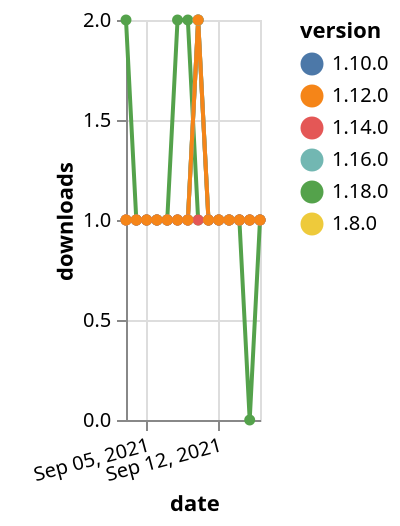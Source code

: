 {"$schema": "https://vega.github.io/schema/vega-lite/v5.json", "description": "A simple bar chart with embedded data.", "data": {"values": [{"date": "2021-09-03", "total": 111, "delta": 2, "version": "1.18.0"}, {"date": "2021-09-04", "total": 112, "delta": 1, "version": "1.18.0"}, {"date": "2021-09-05", "total": 113, "delta": 1, "version": "1.18.0"}, {"date": "2021-09-06", "total": 114, "delta": 1, "version": "1.18.0"}, {"date": "2021-09-07", "total": 115, "delta": 1, "version": "1.18.0"}, {"date": "2021-09-08", "total": 117, "delta": 2, "version": "1.18.0"}, {"date": "2021-09-09", "total": 119, "delta": 2, "version": "1.18.0"}, {"date": "2021-09-10", "total": 120, "delta": 1, "version": "1.18.0"}, {"date": "2021-09-11", "total": 121, "delta": 1, "version": "1.18.0"}, {"date": "2021-09-12", "total": 122, "delta": 1, "version": "1.18.0"}, {"date": "2021-09-13", "total": 123, "delta": 1, "version": "1.18.0"}, {"date": "2021-09-14", "total": 124, "delta": 1, "version": "1.18.0"}, {"date": "2021-09-15", "total": 124, "delta": 0, "version": "1.18.0"}, {"date": "2021-09-16", "total": 125, "delta": 1, "version": "1.18.0"}, {"date": "2021-09-03", "total": 203, "delta": 1, "version": "1.8.0"}, {"date": "2021-09-04", "total": 204, "delta": 1, "version": "1.8.0"}, {"date": "2021-09-05", "total": 205, "delta": 1, "version": "1.8.0"}, {"date": "2021-09-06", "total": 206, "delta": 1, "version": "1.8.0"}, {"date": "2021-09-07", "total": 207, "delta": 1, "version": "1.8.0"}, {"date": "2021-09-08", "total": 208, "delta": 1, "version": "1.8.0"}, {"date": "2021-09-09", "total": 209, "delta": 1, "version": "1.8.0"}, {"date": "2021-09-10", "total": 211, "delta": 2, "version": "1.8.0"}, {"date": "2021-09-11", "total": 212, "delta": 1, "version": "1.8.0"}, {"date": "2021-09-12", "total": 213, "delta": 1, "version": "1.8.0"}, {"date": "2021-09-13", "total": 214, "delta": 1, "version": "1.8.0"}, {"date": "2021-09-14", "total": 215, "delta": 1, "version": "1.8.0"}, {"date": "2021-09-15", "total": 216, "delta": 1, "version": "1.8.0"}, {"date": "2021-09-16", "total": 217, "delta": 1, "version": "1.8.0"}, {"date": "2021-09-03", "total": 182, "delta": 1, "version": "1.10.0"}, {"date": "2021-09-04", "total": 183, "delta": 1, "version": "1.10.0"}, {"date": "2021-09-05", "total": 184, "delta": 1, "version": "1.10.0"}, {"date": "2021-09-06", "total": 185, "delta": 1, "version": "1.10.0"}, {"date": "2021-09-07", "total": 186, "delta": 1, "version": "1.10.0"}, {"date": "2021-09-08", "total": 187, "delta": 1, "version": "1.10.0"}, {"date": "2021-09-09", "total": 188, "delta": 1, "version": "1.10.0"}, {"date": "2021-09-10", "total": 190, "delta": 2, "version": "1.10.0"}, {"date": "2021-09-11", "total": 191, "delta": 1, "version": "1.10.0"}, {"date": "2021-09-12", "total": 192, "delta": 1, "version": "1.10.0"}, {"date": "2021-09-13", "total": 193, "delta": 1, "version": "1.10.0"}, {"date": "2021-09-14", "total": 194, "delta": 1, "version": "1.10.0"}, {"date": "2021-09-15", "total": 195, "delta": 1, "version": "1.10.0"}, {"date": "2021-09-16", "total": 196, "delta": 1, "version": "1.10.0"}, {"date": "2021-09-03", "total": 166, "delta": 1, "version": "1.16.0"}, {"date": "2021-09-04", "total": 167, "delta": 1, "version": "1.16.0"}, {"date": "2021-09-05", "total": 168, "delta": 1, "version": "1.16.0"}, {"date": "2021-09-06", "total": 169, "delta": 1, "version": "1.16.0"}, {"date": "2021-09-07", "total": 170, "delta": 1, "version": "1.16.0"}, {"date": "2021-09-08", "total": 171, "delta": 1, "version": "1.16.0"}, {"date": "2021-09-09", "total": 172, "delta": 1, "version": "1.16.0"}, {"date": "2021-09-10", "total": 174, "delta": 2, "version": "1.16.0"}, {"date": "2021-09-11", "total": 175, "delta": 1, "version": "1.16.0"}, {"date": "2021-09-12", "total": 176, "delta": 1, "version": "1.16.0"}, {"date": "2021-09-13", "total": 177, "delta": 1, "version": "1.16.0"}, {"date": "2021-09-14", "total": 178, "delta": 1, "version": "1.16.0"}, {"date": "2021-09-15", "total": 179, "delta": 1, "version": "1.16.0"}, {"date": "2021-09-16", "total": 180, "delta": 1, "version": "1.16.0"}, {"date": "2021-09-03", "total": 140, "delta": 1, "version": "1.14.0"}, {"date": "2021-09-04", "total": 141, "delta": 1, "version": "1.14.0"}, {"date": "2021-09-05", "total": 142, "delta": 1, "version": "1.14.0"}, {"date": "2021-09-06", "total": 143, "delta": 1, "version": "1.14.0"}, {"date": "2021-09-07", "total": 144, "delta": 1, "version": "1.14.0"}, {"date": "2021-09-08", "total": 145, "delta": 1, "version": "1.14.0"}, {"date": "2021-09-09", "total": 146, "delta": 1, "version": "1.14.0"}, {"date": "2021-09-10", "total": 147, "delta": 1, "version": "1.14.0"}, {"date": "2021-09-11", "total": 148, "delta": 1, "version": "1.14.0"}, {"date": "2021-09-12", "total": 149, "delta": 1, "version": "1.14.0"}, {"date": "2021-09-13", "total": 150, "delta": 1, "version": "1.14.0"}, {"date": "2021-09-14", "total": 151, "delta": 1, "version": "1.14.0"}, {"date": "2021-09-15", "total": 152, "delta": 1, "version": "1.14.0"}, {"date": "2021-09-16", "total": 153, "delta": 1, "version": "1.14.0"}, {"date": "2021-09-03", "total": 163, "delta": 1, "version": "1.12.0"}, {"date": "2021-09-04", "total": 164, "delta": 1, "version": "1.12.0"}, {"date": "2021-09-05", "total": 165, "delta": 1, "version": "1.12.0"}, {"date": "2021-09-06", "total": 166, "delta": 1, "version": "1.12.0"}, {"date": "2021-09-07", "total": 167, "delta": 1, "version": "1.12.0"}, {"date": "2021-09-08", "total": 168, "delta": 1, "version": "1.12.0"}, {"date": "2021-09-09", "total": 169, "delta": 1, "version": "1.12.0"}, {"date": "2021-09-10", "total": 171, "delta": 2, "version": "1.12.0"}, {"date": "2021-09-11", "total": 172, "delta": 1, "version": "1.12.0"}, {"date": "2021-09-12", "total": 173, "delta": 1, "version": "1.12.0"}, {"date": "2021-09-13", "total": 174, "delta": 1, "version": "1.12.0"}, {"date": "2021-09-14", "total": 175, "delta": 1, "version": "1.12.0"}, {"date": "2021-09-15", "total": 176, "delta": 1, "version": "1.12.0"}, {"date": "2021-09-16", "total": 177, "delta": 1, "version": "1.12.0"}]}, "width": "container", "mark": {"type": "line", "point": {"filled": true}}, "encoding": {"x": {"field": "date", "type": "temporal", "timeUnit": "yearmonthdate", "title": "date", "axis": {"labelAngle": -15}}, "y": {"field": "delta", "type": "quantitative", "title": "downloads"}, "color": {"field": "version", "type": "nominal"}, "tooltip": {"field": "delta"}}}